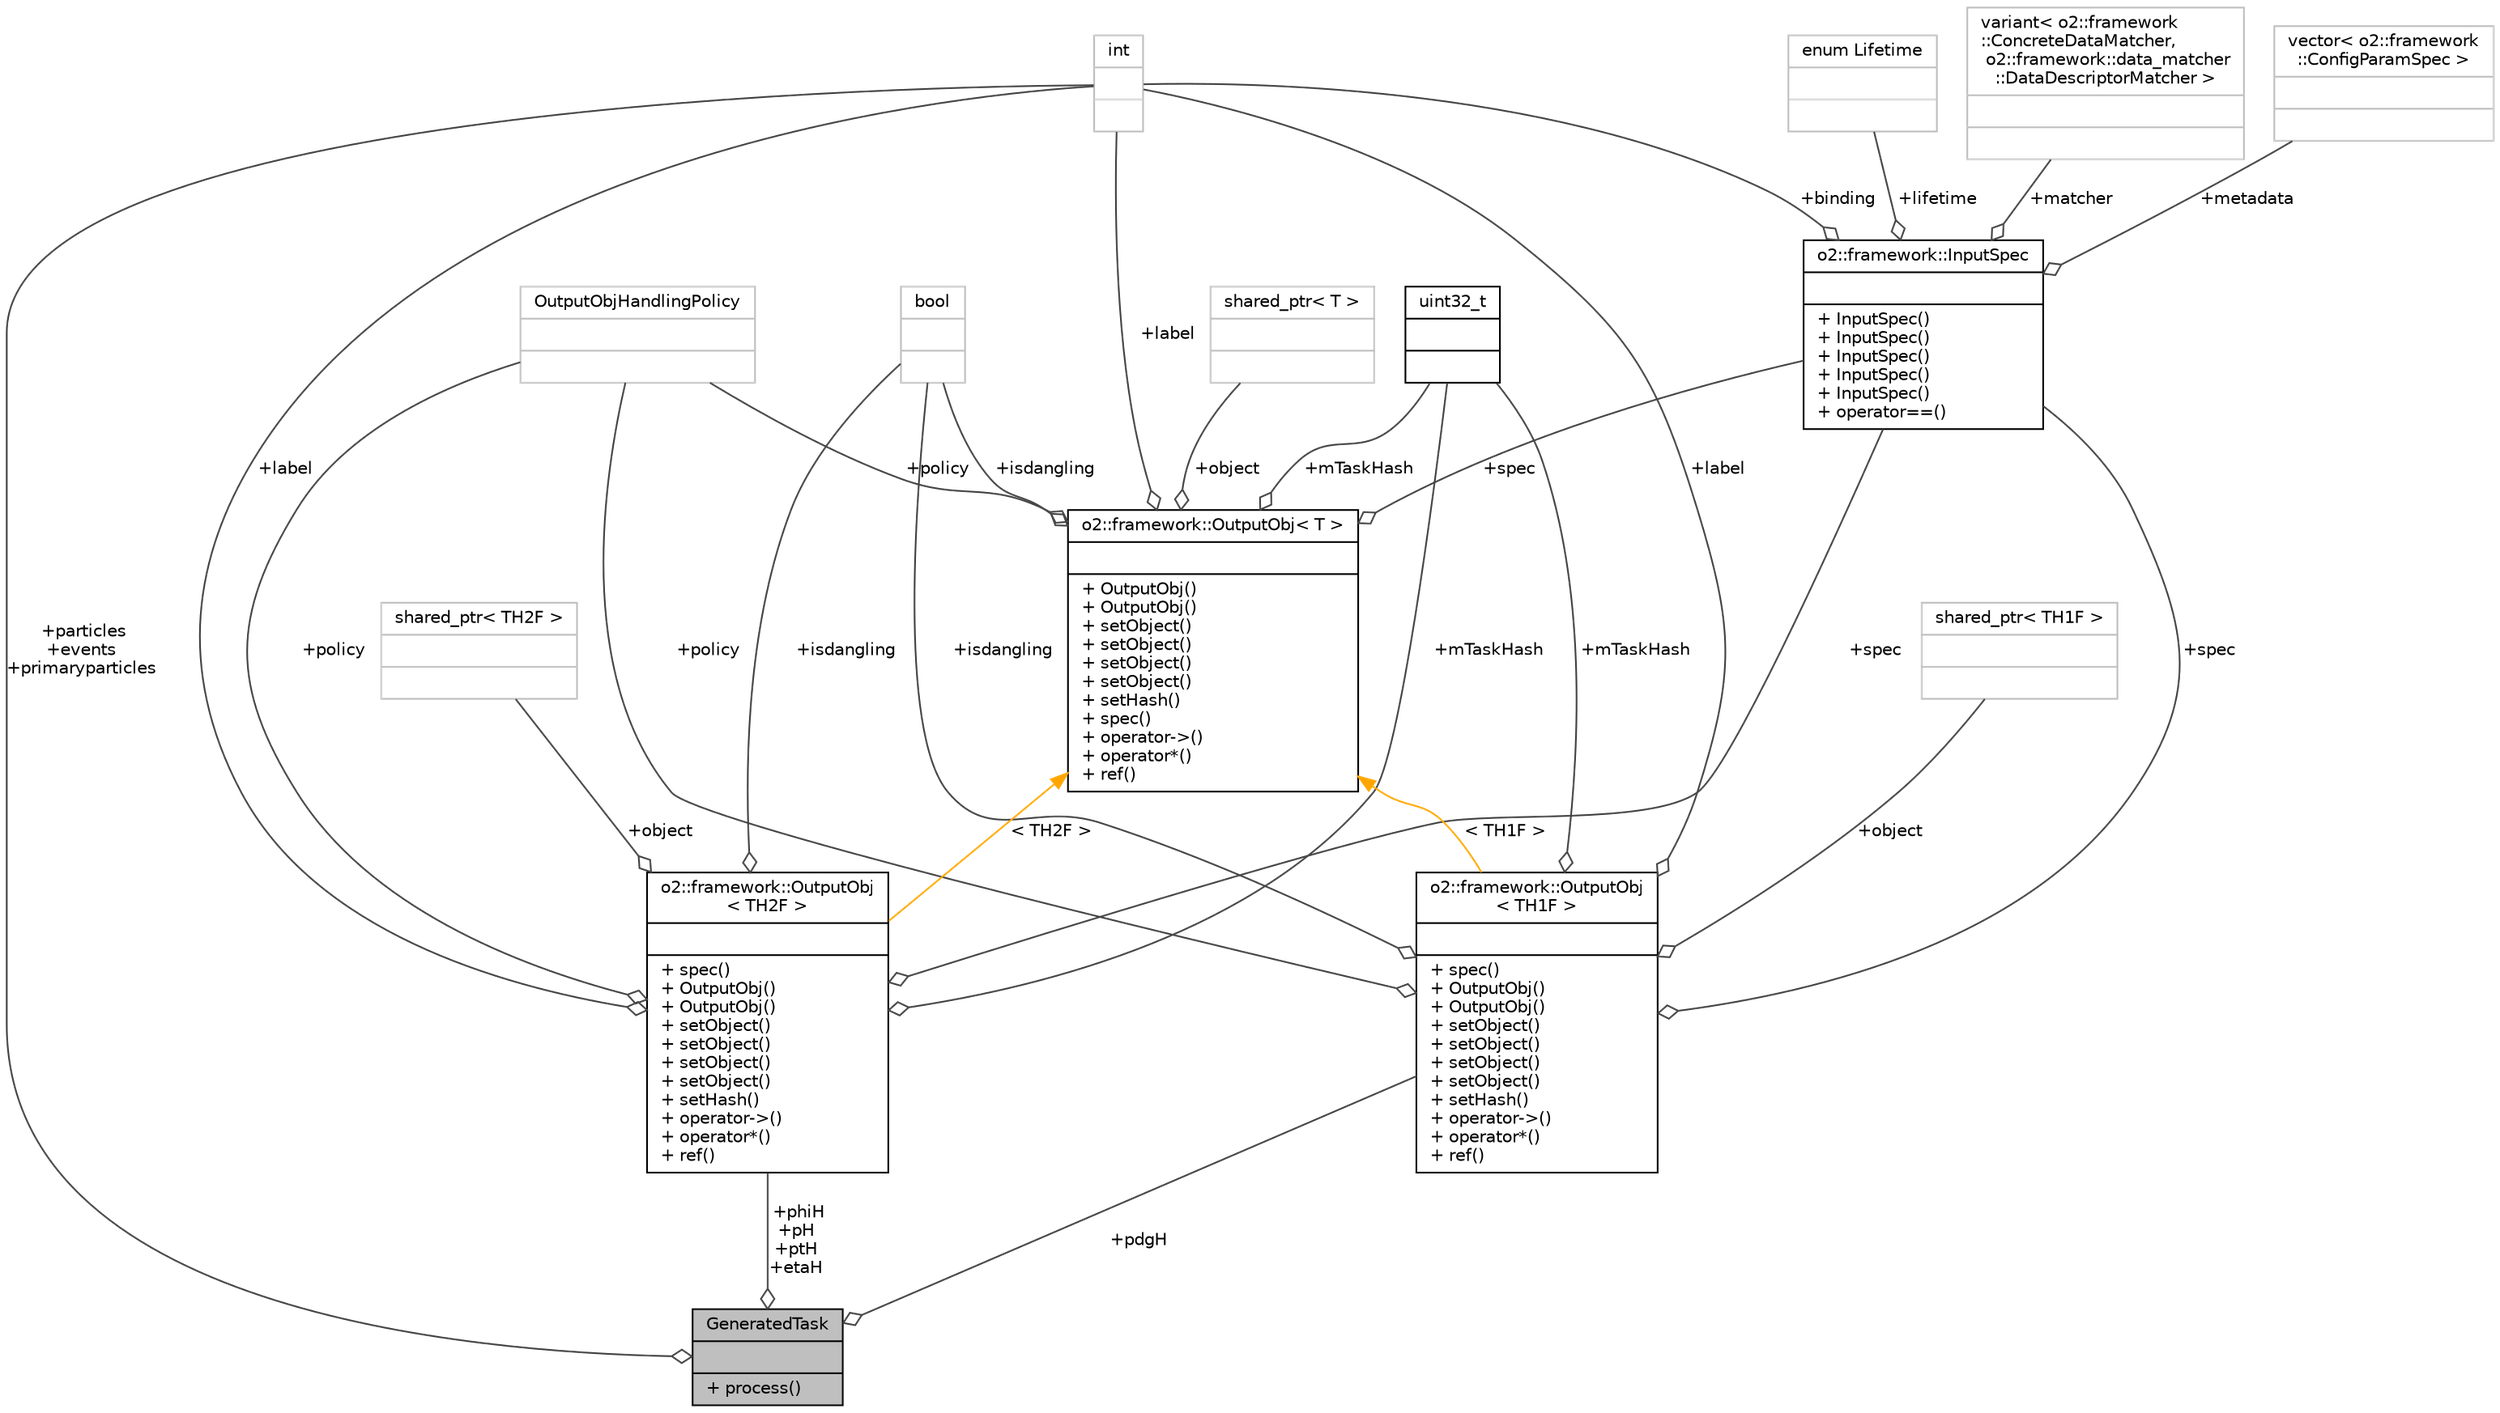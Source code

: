 digraph "GeneratedTask"
{
 // INTERACTIVE_SVG=YES
  bgcolor="transparent";
  edge [fontname="Helvetica",fontsize="10",labelfontname="Helvetica",labelfontsize="10"];
  node [fontname="Helvetica",fontsize="10",shape=record];
  Node1 [label="{GeneratedTask\n||+ process()\l}",height=0.2,width=0.4,color="black", fillcolor="grey75", style="filled", fontcolor="black"];
  Node2 -> Node1 [color="grey25",fontsize="10",style="solid",label=" +particles\n+events\n+primaryparticles" ,arrowhead="odiamond",fontname="Helvetica"];
  Node2 [label="{int\n||}",height=0.2,width=0.4,color="grey75"];
  Node3 -> Node1 [color="grey25",fontsize="10",style="solid",label=" +phiH\n+pH\n+ptH\n+etaH" ,arrowhead="odiamond",fontname="Helvetica"];
  Node3 [label="{o2::framework::OutputObj\l\< TH2F \>\n||+ spec()\l+ OutputObj()\l+ OutputObj()\l+ setObject()\l+ setObject()\l+ setObject()\l+ setObject()\l+ setHash()\l+ operator-\>()\l+ operator*()\l+ ref()\l}",height=0.2,width=0.4,color="black",URL="$d4/d79/structo2_1_1framework_1_1OutputObj.html"];
  Node4 -> Node3 [color="grey25",fontsize="10",style="solid",label=" +policy" ,arrowhead="odiamond",fontname="Helvetica"];
  Node4 [label="{OutputObjHandlingPolicy\n||}",height=0.2,width=0.4,color="grey75"];
  Node5 -> Node3 [color="grey25",fontsize="10",style="solid",label=" +mTaskHash" ,arrowhead="odiamond",fontname="Helvetica"];
  Node5 [label="{uint32_t\n||}",height=0.2,width=0.4,color="black",URL="$d3/d87/classuint32__t.html"];
  Node2 -> Node3 [color="grey25",fontsize="10",style="solid",label=" +label" ,arrowhead="odiamond",fontname="Helvetica"];
  Node6 -> Node3 [color="grey25",fontsize="10",style="solid",label=" +isdangling" ,arrowhead="odiamond",fontname="Helvetica"];
  Node6 [label="{bool\n||}",height=0.2,width=0.4,color="grey75"];
  Node7 -> Node3 [color="grey25",fontsize="10",style="solid",label=" +spec" ,arrowhead="odiamond",fontname="Helvetica"];
  Node7 [label="{o2::framework::InputSpec\n||+ InputSpec()\l+ InputSpec()\l+ InputSpec()\l+ InputSpec()\l+ InputSpec()\l+ operator==()\l}",height=0.2,width=0.4,color="black",URL="$da/d96/structo2_1_1framework_1_1InputSpec.html"];
  Node8 -> Node7 [color="grey25",fontsize="10",style="solid",label=" +metadata" ,arrowhead="odiamond",fontname="Helvetica"];
  Node8 [label="{vector\< o2::framework\l::ConfigParamSpec \>\n||}",height=0.2,width=0.4,color="grey75"];
  Node9 -> Node7 [color="grey25",fontsize="10",style="solid",label=" +lifetime" ,arrowhead="odiamond",fontname="Helvetica"];
  Node9 [label="{enum Lifetime\n||}",height=0.2,width=0.4,color="grey75"];
  Node10 -> Node7 [color="grey25",fontsize="10",style="solid",label=" +matcher" ,arrowhead="odiamond",fontname="Helvetica"];
  Node10 [label="{variant\< o2::framework\l::ConcreteDataMatcher,\l o2::framework::data_matcher\l::DataDescriptorMatcher \>\n||}",height=0.2,width=0.4,color="grey75"];
  Node2 -> Node7 [color="grey25",fontsize="10",style="solid",label=" +binding" ,arrowhead="odiamond",fontname="Helvetica"];
  Node11 -> Node3 [color="grey25",fontsize="10",style="solid",label=" +object" ,arrowhead="odiamond",fontname="Helvetica"];
  Node11 [label="{shared_ptr\< TH2F \>\n||}",height=0.2,width=0.4,color="grey75"];
  Node12 -> Node3 [dir="back",color="orange",fontsize="10",style="solid",label=" \< TH2F \>" ,fontname="Helvetica"];
  Node12 [label="{o2::framework::OutputObj\< T \>\n||+ OutputObj()\l+ OutputObj()\l+ setObject()\l+ setObject()\l+ setObject()\l+ setObject()\l+ setHash()\l+ spec()\l+ operator-\>()\l+ operator*()\l+ ref()\l}",height=0.2,width=0.4,color="black",URL="$d4/d79/structo2_1_1framework_1_1OutputObj.html"];
  Node4 -> Node12 [color="grey25",fontsize="10",style="solid",label=" +policy" ,arrowhead="odiamond",fontname="Helvetica"];
  Node5 -> Node12 [color="grey25",fontsize="10",style="solid",label=" +mTaskHash" ,arrowhead="odiamond",fontname="Helvetica"];
  Node2 -> Node12 [color="grey25",fontsize="10",style="solid",label=" +label" ,arrowhead="odiamond",fontname="Helvetica"];
  Node13 -> Node12 [color="grey25",fontsize="10",style="solid",label=" +object" ,arrowhead="odiamond",fontname="Helvetica"];
  Node13 [label="{shared_ptr\< T \>\n||}",height=0.2,width=0.4,color="grey75"];
  Node6 -> Node12 [color="grey25",fontsize="10",style="solid",label=" +isdangling" ,arrowhead="odiamond",fontname="Helvetica"];
  Node7 -> Node12 [color="grey25",fontsize="10",style="solid",label=" +spec" ,arrowhead="odiamond",fontname="Helvetica"];
  Node14 -> Node1 [color="grey25",fontsize="10",style="solid",label=" +pdgH" ,arrowhead="odiamond",fontname="Helvetica"];
  Node14 [label="{o2::framework::OutputObj\l\< TH1F \>\n||+ spec()\l+ OutputObj()\l+ OutputObj()\l+ setObject()\l+ setObject()\l+ setObject()\l+ setObject()\l+ setHash()\l+ operator-\>()\l+ operator*()\l+ ref()\l}",height=0.2,width=0.4,color="black",URL="$d4/d79/structo2_1_1framework_1_1OutputObj.html"];
  Node4 -> Node14 [color="grey25",fontsize="10",style="solid",label=" +policy" ,arrowhead="odiamond",fontname="Helvetica"];
  Node5 -> Node14 [color="grey25",fontsize="10",style="solid",label=" +mTaskHash" ,arrowhead="odiamond",fontname="Helvetica"];
  Node2 -> Node14 [color="grey25",fontsize="10",style="solid",label=" +label" ,arrowhead="odiamond",fontname="Helvetica"];
  Node6 -> Node14 [color="grey25",fontsize="10",style="solid",label=" +isdangling" ,arrowhead="odiamond",fontname="Helvetica"];
  Node7 -> Node14 [color="grey25",fontsize="10",style="solid",label=" +spec" ,arrowhead="odiamond",fontname="Helvetica"];
  Node15 -> Node14 [color="grey25",fontsize="10",style="solid",label=" +object" ,arrowhead="odiamond",fontname="Helvetica"];
  Node15 [label="{shared_ptr\< TH1F \>\n||}",height=0.2,width=0.4,color="grey75"];
  Node12 -> Node14 [dir="back",color="orange",fontsize="10",style="solid",label=" \< TH1F \>" ,fontname="Helvetica"];
}

